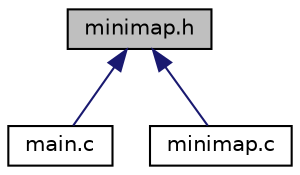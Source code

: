 digraph "minimap.h"
{
 // LATEX_PDF_SIZE
  edge [fontname="Helvetica",fontsize="10",labelfontname="Helvetica",labelfontsize="10"];
  node [fontname="Helvetica",fontsize="10",shape=record];
  Node1 [label="minimap.h",height=0.2,width=0.4,color="black", fillcolor="grey75", style="filled", fontcolor="black",tooltip=" "];
  Node1 -> Node2 [dir="back",color="midnightblue",fontsize="10",style="solid",fontname="Helvetica"];
  Node2 [label="main.c",height=0.2,width=0.4,color="black", fillcolor="white", style="filled",URL="$main_8c.html",tooltip="Testing Program."];
  Node1 -> Node3 [dir="back",color="midnightblue",fontsize="10",style="solid",fontname="Helvetica"];
  Node3 [label="minimap.c",height=0.2,width=0.4,color="black", fillcolor="white", style="filled",URL="$minimap_8c.html",tooltip=" "];
}
